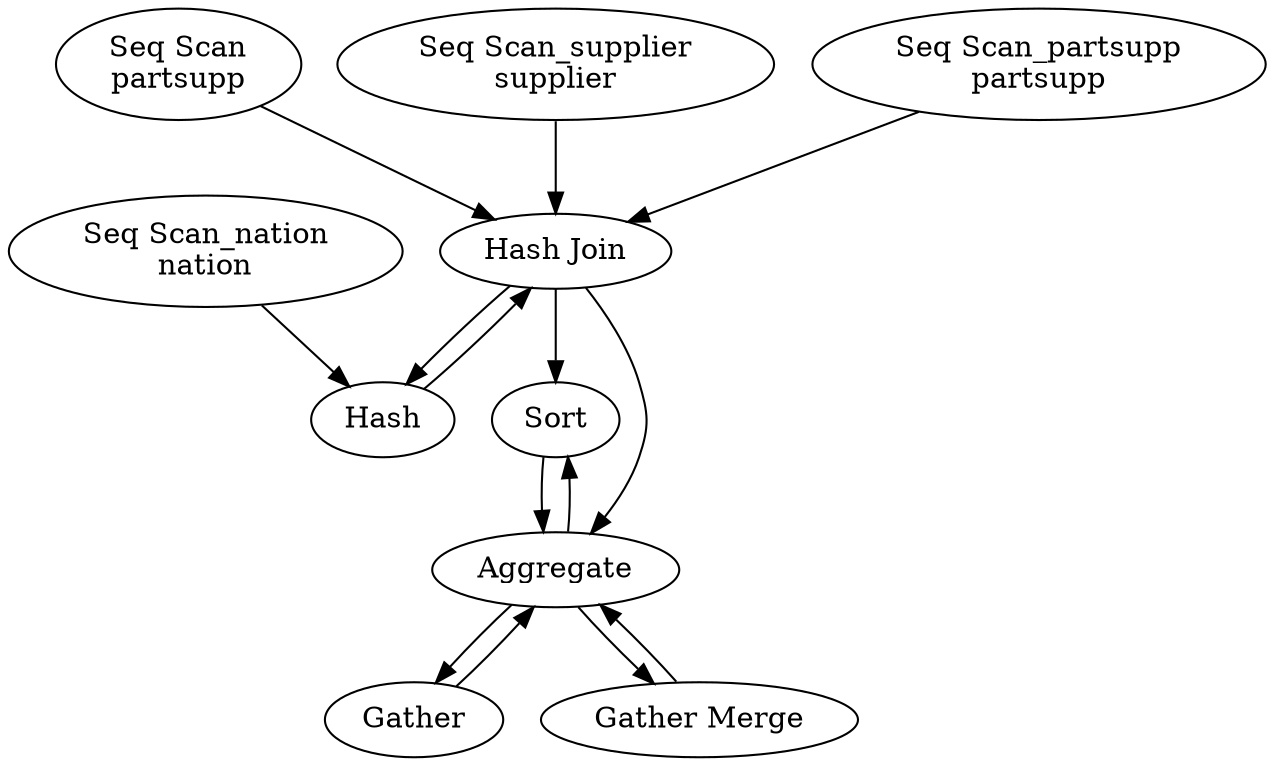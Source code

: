// Query Plan
digraph {
	graph [rankdir=TB]
	Sort [label=Sort
]
	Aggregate [label=Aggregate
]
	Gather [label=Gather
]
	"Hash Join" [label="Hash Join
"]
	"Seq Scan" [label="Seq Scan
partsupp"]
	Hash [label=Hash
]
	"Seq Scan_supplier" [label="Seq Scan_supplier
supplier"]
	"Seq Scan_nation" [label="Seq Scan_nation
nation"]
	"Gather Merge" [label="Gather Merge
"]
	"Seq Scan_partsupp" [label="Seq Scan_partsupp
partsupp"]
	Aggregate -> Sort
	"Hash Join" -> Sort
	Gather -> Aggregate
	"Hash Join" -> Aggregate
	"Gather Merge" -> Aggregate
	Sort -> Aggregate
	Aggregate -> Gather
	"Seq Scan" -> "Hash Join"
	Hash -> "Hash Join"
	"Seq Scan_supplier" -> "Hash Join"
	"Seq Scan_partsupp" -> "Hash Join"
	"Hash Join" -> Hash
	"Seq Scan_nation" -> Hash
	Aggregate -> "Gather Merge"
}
